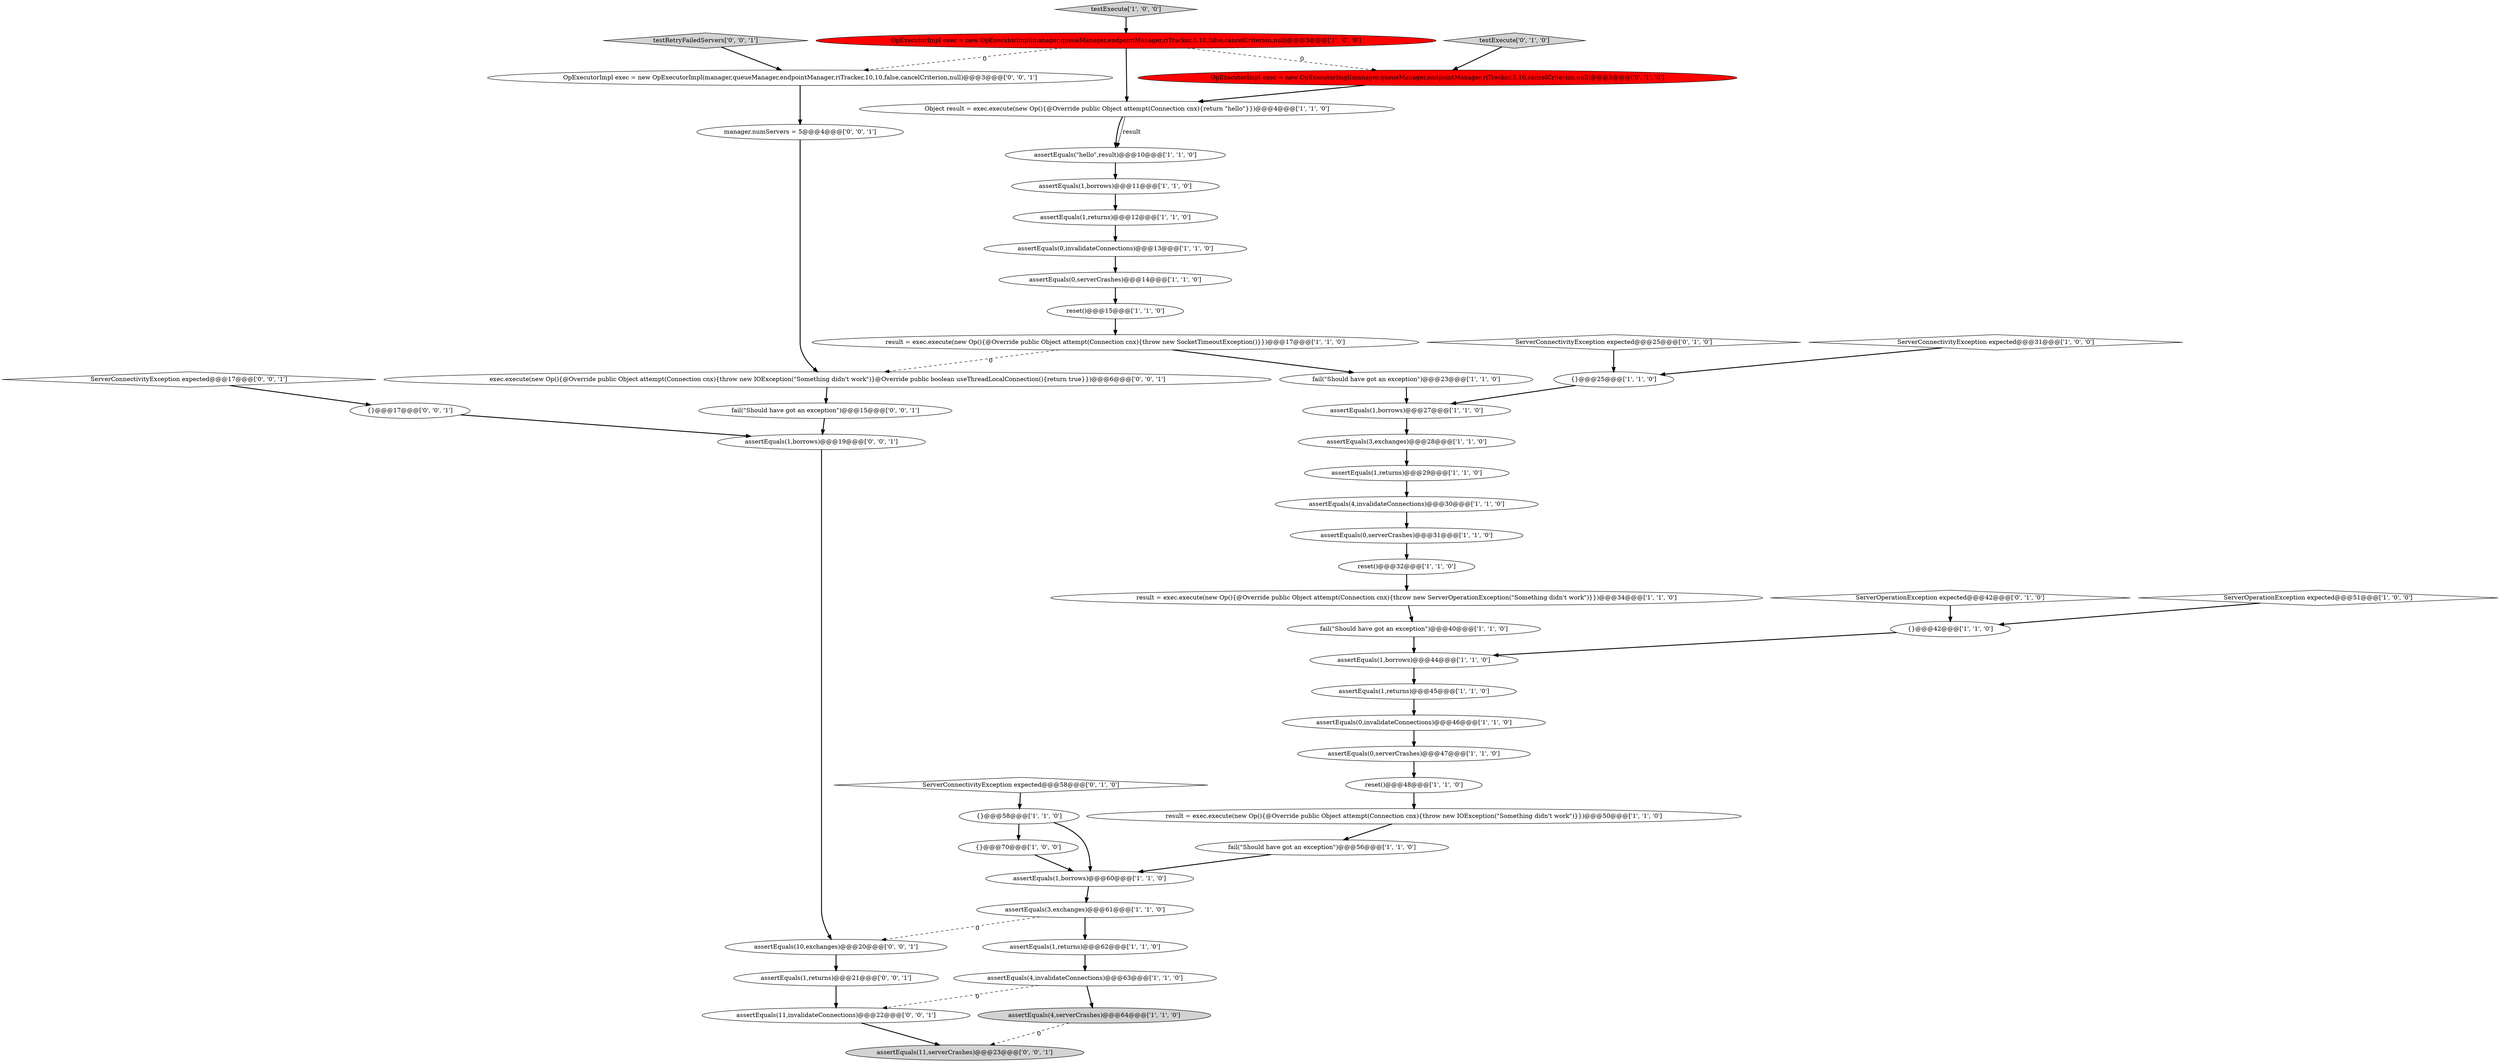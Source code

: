 digraph {
3 [style = filled, label = "{}@@@70@@@['1', '0', '0']", fillcolor = white, shape = ellipse image = "AAA0AAABBB1BBB"];
34 [style = filled, label = "assertEquals(1,borrows)@@@27@@@['1', '1', '0']", fillcolor = white, shape = ellipse image = "AAA0AAABBB1BBB"];
2 [style = filled, label = "ServerConnectivityException expected@@@31@@@['1', '0', '0']", fillcolor = white, shape = diamond image = "AAA0AAABBB1BBB"];
1 [style = filled, label = "fail(\"Should have got an exception\")@@@56@@@['1', '1', '0']", fillcolor = white, shape = ellipse image = "AAA0AAABBB1BBB"];
53 [style = filled, label = "assertEquals(10,exchanges)@@@20@@@['0', '0', '1']", fillcolor = white, shape = ellipse image = "AAA0AAABBB3BBB"];
12 [style = filled, label = "assertEquals(1,borrows)@@@44@@@['1', '1', '0']", fillcolor = white, shape = ellipse image = "AAA0AAABBB1BBB"];
31 [style = filled, label = "{}@@@25@@@['1', '1', '0']", fillcolor = white, shape = ellipse image = "AAA0AAABBB1BBB"];
24 [style = filled, label = "assertEquals(3,exchanges)@@@61@@@['1', '1', '0']", fillcolor = white, shape = ellipse image = "AAA0AAABBB1BBB"];
41 [style = filled, label = "testExecute['0', '1', '0']", fillcolor = lightgray, shape = diamond image = "AAA0AAABBB2BBB"];
49 [style = filled, label = "exec.execute(new Op(){@Override public Object attempt(Connection cnx){throw new IOException(\"Something didn't work\")}@Override public boolean useThreadLocalConnection(){return true}})@@@6@@@['0', '0', '1']", fillcolor = white, shape = ellipse image = "AAA0AAABBB3BBB"];
52 [style = filled, label = "assertEquals(1,borrows)@@@19@@@['0', '0', '1']", fillcolor = white, shape = ellipse image = "AAA0AAABBB3BBB"];
16 [style = filled, label = "reset()@@@48@@@['1', '1', '0']", fillcolor = white, shape = ellipse image = "AAA0AAABBB1BBB"];
46 [style = filled, label = "assertEquals(11,serverCrashes)@@@23@@@['0', '0', '1']", fillcolor = lightgray, shape = ellipse image = "AAA0AAABBB3BBB"];
19 [style = filled, label = "Object result = exec.execute(new Op(){@Override public Object attempt(Connection cnx){return \"hello\"}})@@@4@@@['1', '1', '0']", fillcolor = white, shape = ellipse image = "AAA0AAABBB1BBB"];
50 [style = filled, label = "{}@@@17@@@['0', '0', '1']", fillcolor = white, shape = ellipse image = "AAA0AAABBB3BBB"];
29 [style = filled, label = "reset()@@@32@@@['1', '1', '0']", fillcolor = white, shape = ellipse image = "AAA0AAABBB1BBB"];
18 [style = filled, label = "assertEquals(3,exchanges)@@@28@@@['1', '1', '0']", fillcolor = white, shape = ellipse image = "AAA0AAABBB1BBB"];
5 [style = filled, label = "result = exec.execute(new Op(){@Override public Object attempt(Connection cnx){throw new ServerOperationException(\"Something didn't work\")}})@@@34@@@['1', '1', '0']", fillcolor = white, shape = ellipse image = "AAA0AAABBB1BBB"];
28 [style = filled, label = "result = exec.execute(new Op(){@Override public Object attempt(Connection cnx){throw new IOException(\"Something didn't work\")}})@@@50@@@['1', '1', '0']", fillcolor = white, shape = ellipse image = "AAA0AAABBB1BBB"];
40 [style = filled, label = "ServerOperationException expected@@@42@@@['0', '1', '0']", fillcolor = white, shape = diamond image = "AAA0AAABBB2BBB"];
51 [style = filled, label = "assertEquals(1,returns)@@@21@@@['0', '0', '1']", fillcolor = white, shape = ellipse image = "AAA0AAABBB3BBB"];
47 [style = filled, label = "manager.numServers = 5@@@4@@@['0', '0', '1']", fillcolor = white, shape = ellipse image = "AAA0AAABBB3BBB"];
7 [style = filled, label = "assertEquals(1,returns)@@@45@@@['1', '1', '0']", fillcolor = white, shape = ellipse image = "AAA0AAABBB1BBB"];
32 [style = filled, label = "OpExecutorImpl exec = new OpExecutorImpl(manager,queueManager,endpointManager,riTracker,3,10,false,cancelCriterion,null)@@@3@@@['1', '0', '0']", fillcolor = red, shape = ellipse image = "AAA1AAABBB1BBB"];
37 [style = filled, label = "ServerConnectivityException expected@@@58@@@['0', '1', '0']", fillcolor = white, shape = diamond image = "AAA0AAABBB2BBB"];
14 [style = filled, label = "fail(\"Should have got an exception\")@@@23@@@['1', '1', '0']", fillcolor = white, shape = ellipse image = "AAA0AAABBB1BBB"];
17 [style = filled, label = "assertEquals(1,returns)@@@12@@@['1', '1', '0']", fillcolor = white, shape = ellipse image = "AAA0AAABBB1BBB"];
20 [style = filled, label = "{}@@@58@@@['1', '1', '0']", fillcolor = white, shape = ellipse image = "AAA0AAABBB1BBB"];
27 [style = filled, label = "assertEquals(0,serverCrashes)@@@31@@@['1', '1', '0']", fillcolor = white, shape = ellipse image = "AAA0AAABBB1BBB"];
36 [style = filled, label = "assertEquals(4,invalidateConnections)@@@63@@@['1', '1', '0']", fillcolor = white, shape = ellipse image = "AAA0AAABBB1BBB"];
11 [style = filled, label = "assertEquals(\"hello\",result)@@@10@@@['1', '1', '0']", fillcolor = white, shape = ellipse image = "AAA0AAABBB1BBB"];
13 [style = filled, label = "assertEquals(0,invalidateConnections)@@@46@@@['1', '1', '0']", fillcolor = white, shape = ellipse image = "AAA0AAABBB1BBB"];
6 [style = filled, label = "fail(\"Should have got an exception\")@@@40@@@['1', '1', '0']", fillcolor = white, shape = ellipse image = "AAA0AAABBB1BBB"];
22 [style = filled, label = "assertEquals(1,returns)@@@29@@@['1', '1', '0']", fillcolor = white, shape = ellipse image = "AAA0AAABBB1BBB"];
4 [style = filled, label = "assertEquals(1,borrows)@@@11@@@['1', '1', '0']", fillcolor = white, shape = ellipse image = "AAA0AAABBB1BBB"];
15 [style = filled, label = "assertEquals(0,serverCrashes)@@@47@@@['1', '1', '0']", fillcolor = white, shape = ellipse image = "AAA0AAABBB1BBB"];
8 [style = filled, label = "assertEquals(1,borrows)@@@60@@@['1', '1', '0']", fillcolor = white, shape = ellipse image = "AAA0AAABBB1BBB"];
26 [style = filled, label = "assertEquals(0,serverCrashes)@@@14@@@['1', '1', '0']", fillcolor = white, shape = ellipse image = "AAA0AAABBB1BBB"];
39 [style = filled, label = "ServerConnectivityException expected@@@25@@@['0', '1', '0']", fillcolor = white, shape = diamond image = "AAA0AAABBB2BBB"];
42 [style = filled, label = "fail(\"Should have got an exception\")@@@15@@@['0', '0', '1']", fillcolor = white, shape = ellipse image = "AAA0AAABBB3BBB"];
9 [style = filled, label = "result = exec.execute(new Op(){@Override public Object attempt(Connection cnx){throw new SocketTimeoutException()}})@@@17@@@['1', '1', '0']", fillcolor = white, shape = ellipse image = "AAA0AAABBB1BBB"];
33 [style = filled, label = "assertEquals(0,invalidateConnections)@@@13@@@['1', '1', '0']", fillcolor = white, shape = ellipse image = "AAA0AAABBB1BBB"];
44 [style = filled, label = "assertEquals(11,invalidateConnections)@@@22@@@['0', '0', '1']", fillcolor = white, shape = ellipse image = "AAA0AAABBB3BBB"];
45 [style = filled, label = "ServerConnectivityException expected@@@17@@@['0', '0', '1']", fillcolor = white, shape = diamond image = "AAA0AAABBB3BBB"];
23 [style = filled, label = "assertEquals(1,returns)@@@62@@@['1', '1', '0']", fillcolor = white, shape = ellipse image = "AAA0AAABBB1BBB"];
10 [style = filled, label = "testExecute['1', '0', '0']", fillcolor = lightgray, shape = diamond image = "AAA0AAABBB1BBB"];
21 [style = filled, label = "ServerOperationException expected@@@51@@@['1', '0', '0']", fillcolor = white, shape = diamond image = "AAA0AAABBB1BBB"];
25 [style = filled, label = "assertEquals(4,serverCrashes)@@@64@@@['1', '1', '0']", fillcolor = lightgray, shape = ellipse image = "AAA0AAABBB1BBB"];
43 [style = filled, label = "OpExecutorImpl exec = new OpExecutorImpl(manager,queueManager,endpointManager,riTracker,10,10,false,cancelCriterion,null)@@@3@@@['0', '0', '1']", fillcolor = white, shape = ellipse image = "AAA0AAABBB3BBB"];
35 [style = filled, label = "reset()@@@15@@@['1', '1', '0']", fillcolor = white, shape = ellipse image = "AAA0AAABBB1BBB"];
48 [style = filled, label = "testRetryFailedServers['0', '0', '1']", fillcolor = lightgray, shape = diamond image = "AAA0AAABBB3BBB"];
0 [style = filled, label = "assertEquals(4,invalidateConnections)@@@30@@@['1', '1', '0']", fillcolor = white, shape = ellipse image = "AAA0AAABBB1BBB"];
38 [style = filled, label = "OpExecutorImpl exec = new OpExecutorImpl(manager,queueManager,endpointManager,riTracker,3,10,cancelCriterion,null)@@@3@@@['0', '1', '0']", fillcolor = red, shape = ellipse image = "AAA1AAABBB2BBB"];
30 [style = filled, label = "{}@@@42@@@['1', '1', '0']", fillcolor = white, shape = ellipse image = "AAA0AAABBB1BBB"];
7->13 [style = bold, label=""];
8->24 [style = bold, label=""];
49->42 [style = bold, label=""];
29->5 [style = bold, label=""];
1->8 [style = bold, label=""];
4->17 [style = bold, label=""];
52->53 [style = bold, label=""];
53->51 [style = bold, label=""];
32->38 [style = dashed, label="0"];
35->9 [style = bold, label=""];
0->27 [style = bold, label=""];
42->52 [style = bold, label=""];
11->4 [style = bold, label=""];
37->20 [style = bold, label=""];
34->18 [style = bold, label=""];
51->44 [style = bold, label=""];
14->34 [style = bold, label=""];
19->11 [style = bold, label=""];
10->32 [style = bold, label=""];
17->33 [style = bold, label=""];
28->1 [style = bold, label=""];
20->3 [style = bold, label=""];
32->19 [style = bold, label=""];
21->30 [style = bold, label=""];
9->49 [style = dashed, label="0"];
15->16 [style = bold, label=""];
24->23 [style = bold, label=""];
19->11 [style = solid, label="result"];
50->52 [style = bold, label=""];
12->7 [style = bold, label=""];
36->44 [style = dashed, label="0"];
38->19 [style = bold, label=""];
31->34 [style = bold, label=""];
33->26 [style = bold, label=""];
47->49 [style = bold, label=""];
44->46 [style = bold, label=""];
24->53 [style = dashed, label="0"];
20->8 [style = bold, label=""];
30->12 [style = bold, label=""];
18->22 [style = bold, label=""];
36->25 [style = bold, label=""];
43->47 [style = bold, label=""];
22->0 [style = bold, label=""];
5->6 [style = bold, label=""];
16->28 [style = bold, label=""];
39->31 [style = bold, label=""];
45->50 [style = bold, label=""];
48->43 [style = bold, label=""];
3->8 [style = bold, label=""];
26->35 [style = bold, label=""];
32->43 [style = dashed, label="0"];
9->14 [style = bold, label=""];
25->46 [style = dashed, label="0"];
40->30 [style = bold, label=""];
23->36 [style = bold, label=""];
41->38 [style = bold, label=""];
13->15 [style = bold, label=""];
27->29 [style = bold, label=""];
2->31 [style = bold, label=""];
6->12 [style = bold, label=""];
}
